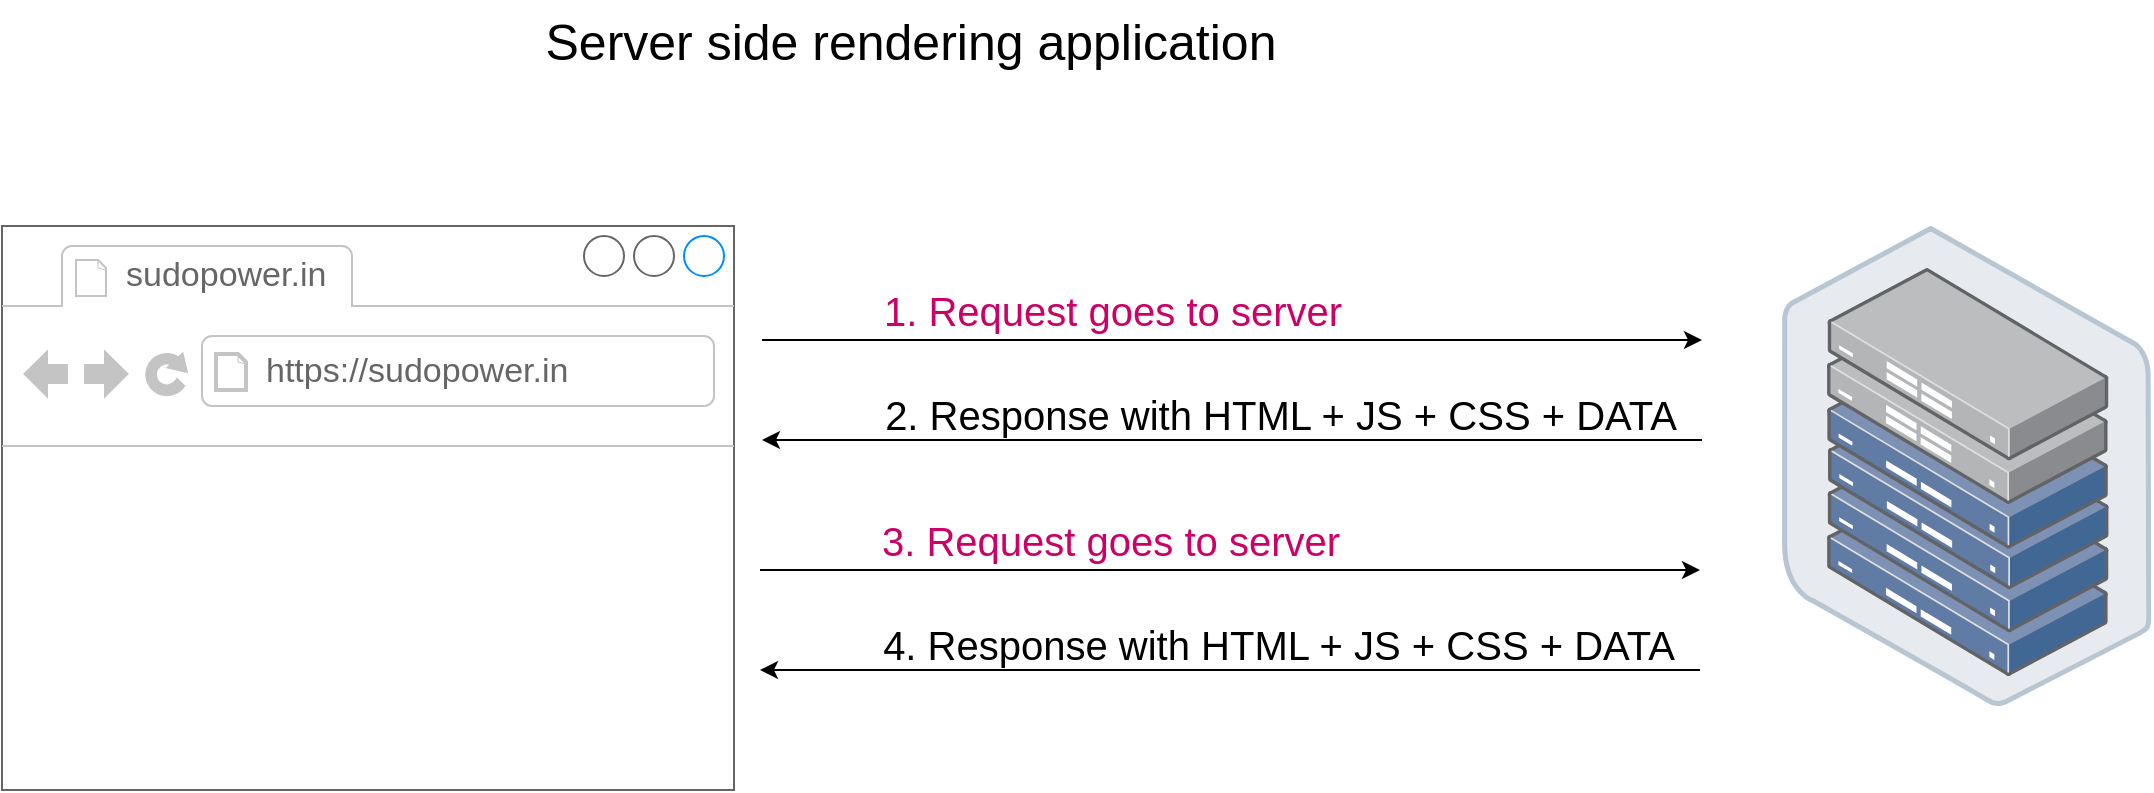 <mxfile version="21.3.7" type="github" pages="2">
  <diagram name="SSR" id="blEORctRzxMHvsubrzqS">
    <mxGraphModel dx="1877" dy="562" grid="1" gridSize="10" guides="1" tooltips="1" connect="1" arrows="1" fold="1" page="1" pageScale="1" pageWidth="827" pageHeight="1169" math="0" shadow="0">
      <root>
        <mxCell id="0" />
        <mxCell id="1" parent="0" />
        <mxCell id="0fjtJMUaQlxDJKlM-bvJ-10" value="Server side rendering application" style="text;html=1;align=center;verticalAlign=middle;resizable=0;points=[];autosize=1;strokeColor=none;fillColor=none;fontSize=25;" vertex="1" parent="1">
          <mxGeometry x="219" y="40" width="390" height="40" as="geometry" />
        </mxCell>
        <mxCell id="HJ9IKvbhu4GFSbHcbOAL-1" value="" style="strokeWidth=1;shadow=0;dashed=0;align=center;html=1;shape=mxgraph.mockup.containers.browserWindow;rSize=0;strokeColor=#666666;strokeColor2=#008cff;strokeColor3=#c4c4c4;mainText=,;recursiveResize=0;" vertex="1" parent="1">
          <mxGeometry x="-40" y="153" width="366" height="282" as="geometry" />
        </mxCell>
        <mxCell id="HJ9IKvbhu4GFSbHcbOAL-2" value="sudopower.in" style="strokeWidth=1;shadow=0;dashed=0;align=center;html=1;shape=mxgraph.mockup.containers.anchor;fontSize=17;fontColor=#666666;align=left;whiteSpace=wrap;" vertex="1" parent="HJ9IKvbhu4GFSbHcbOAL-1">
          <mxGeometry x="60" y="12" width="110" height="26" as="geometry" />
        </mxCell>
        <mxCell id="HJ9IKvbhu4GFSbHcbOAL-3" value="https://sudopower.in" style="strokeWidth=1;shadow=0;dashed=0;align=center;html=1;shape=mxgraph.mockup.containers.anchor;rSize=0;fontSize=17;fontColor=#666666;align=left;" vertex="1" parent="HJ9IKvbhu4GFSbHcbOAL-1">
          <mxGeometry x="130" y="60" width="250" height="26" as="geometry" />
        </mxCell>
        <mxCell id="HJ9IKvbhu4GFSbHcbOAL-4" value="" style="image;points=[];aspect=fixed;html=1;align=center;shadow=0;dashed=0;image=img/lib/allied_telesis/storage/Datacenter_Server_Half_Rack_ToR.svg;" vertex="1" parent="1">
          <mxGeometry x="850" y="153" width="184.71" height="240" as="geometry" />
        </mxCell>
        <mxCell id="HJ9IKvbhu4GFSbHcbOAL-5" value="" style="edgeStyle=none;orthogonalLoop=1;jettySize=auto;html=1;rounded=0;" edge="1" parent="1">
          <mxGeometry width="100" relative="1" as="geometry">
            <mxPoint x="340" y="210" as="sourcePoint" />
            <mxPoint x="810" y="210" as="targetPoint" />
            <Array as="points" />
          </mxGeometry>
        </mxCell>
        <mxCell id="HJ9IKvbhu4GFSbHcbOAL-6" value="1. Request goes to server" style="text;html=1;align=center;verticalAlign=middle;resizable=0;points=[];autosize=1;strokeColor=none;fillColor=none;fontSize=20;fontColor=#CC0066;" vertex="1" parent="1">
          <mxGeometry x="390" y="175" width="250" height="40" as="geometry" />
        </mxCell>
        <mxCell id="HJ9IKvbhu4GFSbHcbOAL-7" value="" style="edgeStyle=none;orthogonalLoop=1;jettySize=auto;html=1;rounded=0;" edge="1" parent="1">
          <mxGeometry width="100" relative="1" as="geometry">
            <mxPoint x="810" y="260" as="sourcePoint" />
            <mxPoint x="340" y="260" as="targetPoint" />
            <Array as="points" />
          </mxGeometry>
        </mxCell>
        <mxCell id="HJ9IKvbhu4GFSbHcbOAL-8" value="2. Response with HTML + JS + CSS + DATA" style="text;html=1;align=center;verticalAlign=middle;resizable=0;points=[];autosize=1;strokeColor=none;fillColor=none;fontSize=20;" vertex="1" parent="1">
          <mxGeometry x="389" y="227" width="420" height="40" as="geometry" />
        </mxCell>
        <mxCell id="B0Eq4lkUk0FV-BTrXMya-1" value="" style="edgeStyle=none;orthogonalLoop=1;jettySize=auto;html=1;rounded=0;" edge="1" parent="1">
          <mxGeometry width="100" relative="1" as="geometry">
            <mxPoint x="339" y="325" as="sourcePoint" />
            <mxPoint x="809" y="325" as="targetPoint" />
            <Array as="points" />
          </mxGeometry>
        </mxCell>
        <mxCell id="B0Eq4lkUk0FV-BTrXMya-2" value="3. Request goes to server" style="text;html=1;align=center;verticalAlign=middle;resizable=0;points=[];autosize=1;strokeColor=none;fillColor=none;fontSize=20;fontColor=#CC0066;" vertex="1" parent="1">
          <mxGeometry x="389" y="290" width="250" height="40" as="geometry" />
        </mxCell>
        <mxCell id="B0Eq4lkUk0FV-BTrXMya-3" value="" style="edgeStyle=none;orthogonalLoop=1;jettySize=auto;html=1;rounded=0;" edge="1" parent="1">
          <mxGeometry width="100" relative="1" as="geometry">
            <mxPoint x="809" y="375" as="sourcePoint" />
            <mxPoint x="339" y="375" as="targetPoint" />
            <Array as="points" />
          </mxGeometry>
        </mxCell>
        <mxCell id="B0Eq4lkUk0FV-BTrXMya-4" value="4. Response with HTML + JS + CSS + DATA" style="text;html=1;align=center;verticalAlign=middle;resizable=0;points=[];autosize=1;strokeColor=none;fillColor=none;fontSize=20;" vertex="1" parent="1">
          <mxGeometry x="388" y="342" width="420" height="40" as="geometry" />
        </mxCell>
      </root>
    </mxGraphModel>
  </diagram>
  <diagram name="SPA" id="zkwdu0WWWYvIS0jxFTU1">
    <mxGraphModel dx="1877" dy="562" grid="1" gridSize="10" guides="1" tooltips="1" connect="1" arrows="1" fold="1" page="1" pageScale="1" pageWidth="827" pageHeight="1169" math="0" shadow="0">
      <root>
        <mxCell id="4LItCW6gLdrNV5Lp0CWC-0" />
        <mxCell id="4LItCW6gLdrNV5Lp0CWC-1" parent="4LItCW6gLdrNV5Lp0CWC-0" />
        <mxCell id="4LItCW6gLdrNV5Lp0CWC-2" value="Server side rendering application" style="text;html=1;align=center;verticalAlign=middle;resizable=0;points=[];autosize=1;strokeColor=none;fillColor=none;fontSize=25;" vertex="1" parent="4LItCW6gLdrNV5Lp0CWC-1">
          <mxGeometry x="219" y="40" width="390" height="40" as="geometry" />
        </mxCell>
        <mxCell id="4LItCW6gLdrNV5Lp0CWC-3" value="" style="strokeWidth=1;shadow=0;dashed=0;align=center;html=1;shape=mxgraph.mockup.containers.browserWindow;rSize=0;strokeColor=#666666;strokeColor2=#008cff;strokeColor3=#c4c4c4;mainText=,;recursiveResize=0;" vertex="1" parent="4LItCW6gLdrNV5Lp0CWC-1">
          <mxGeometry x="-40" y="153" width="366" height="282" as="geometry" />
        </mxCell>
        <mxCell id="4LItCW6gLdrNV5Lp0CWC-4" value="sudopower.in" style="strokeWidth=1;shadow=0;dashed=0;align=center;html=1;shape=mxgraph.mockup.containers.anchor;fontSize=17;fontColor=#666666;align=left;whiteSpace=wrap;" vertex="1" parent="4LItCW6gLdrNV5Lp0CWC-3">
          <mxGeometry x="60" y="12" width="110" height="26" as="geometry" />
        </mxCell>
        <mxCell id="4LItCW6gLdrNV5Lp0CWC-5" value="https://sudopower.in" style="strokeWidth=1;shadow=0;dashed=0;align=center;html=1;shape=mxgraph.mockup.containers.anchor;rSize=0;fontSize=17;fontColor=#666666;align=left;" vertex="1" parent="4LItCW6gLdrNV5Lp0CWC-3">
          <mxGeometry x="130" y="60" width="250" height="26" as="geometry" />
        </mxCell>
        <mxCell id="4LItCW6gLdrNV5Lp0CWC-6" value="" style="image;points=[];aspect=fixed;html=1;align=center;shadow=0;dashed=0;image=img/lib/allied_telesis/storage/Datacenter_Server_Half_Rack_ToR.svg;" vertex="1" parent="4LItCW6gLdrNV5Lp0CWC-1">
          <mxGeometry x="850" y="153" width="184.71" height="240" as="geometry" />
        </mxCell>
        <mxCell id="4LItCW6gLdrNV5Lp0CWC-7" value="" style="edgeStyle=none;orthogonalLoop=1;jettySize=auto;html=1;rounded=0;" edge="1" parent="4LItCW6gLdrNV5Lp0CWC-1">
          <mxGeometry width="100" relative="1" as="geometry">
            <mxPoint x="340" y="210" as="sourcePoint" />
            <mxPoint x="810" y="210" as="targetPoint" />
            <Array as="points" />
          </mxGeometry>
        </mxCell>
        <mxCell id="4LItCW6gLdrNV5Lp0CWC-8" value="1. Request goes to server" style="text;html=1;align=center;verticalAlign=middle;resizable=0;points=[];autosize=1;strokeColor=none;fillColor=none;fontSize=20;fontColor=#CC0066;" vertex="1" parent="4LItCW6gLdrNV5Lp0CWC-1">
          <mxGeometry x="390" y="175" width="250" height="40" as="geometry" />
        </mxCell>
        <mxCell id="4LItCW6gLdrNV5Lp0CWC-9" value="" style="edgeStyle=none;orthogonalLoop=1;jettySize=auto;html=1;rounded=0;" edge="1" parent="4LItCW6gLdrNV5Lp0CWC-1">
          <mxGeometry width="100" relative="1" as="geometry">
            <mxPoint x="810" y="260" as="sourcePoint" />
            <mxPoint x="340" y="260" as="targetPoint" />
            <Array as="points" />
          </mxGeometry>
        </mxCell>
        <mxCell id="4LItCW6gLdrNV5Lp0CWC-10" value="2. Response with HTML + JS + CSS + DATA" style="text;html=1;align=center;verticalAlign=middle;resizable=0;points=[];autosize=1;strokeColor=none;fillColor=none;fontSize=20;" vertex="1" parent="4LItCW6gLdrNV5Lp0CWC-1">
          <mxGeometry x="389" y="227" width="420" height="40" as="geometry" />
        </mxCell>
        <mxCell id="4LItCW6gLdrNV5Lp0CWC-11" value="" style="edgeStyle=none;orthogonalLoop=1;jettySize=auto;html=1;rounded=0;" edge="1" parent="4LItCW6gLdrNV5Lp0CWC-1">
          <mxGeometry width="100" relative="1" as="geometry">
            <mxPoint x="339" y="325" as="sourcePoint" />
            <mxPoint x="809" y="325" as="targetPoint" />
            <Array as="points" />
          </mxGeometry>
        </mxCell>
        <mxCell id="4LItCW6gLdrNV5Lp0CWC-12" value="3. Request goes to server" style="text;html=1;align=center;verticalAlign=middle;resizable=0;points=[];autosize=1;strokeColor=none;fillColor=none;fontSize=20;fontColor=#CC0066;" vertex="1" parent="4LItCW6gLdrNV5Lp0CWC-1">
          <mxGeometry x="389" y="290" width="250" height="40" as="geometry" />
        </mxCell>
        <mxCell id="4LItCW6gLdrNV5Lp0CWC-13" value="" style="edgeStyle=none;orthogonalLoop=1;jettySize=auto;html=1;rounded=0;" edge="1" parent="4LItCW6gLdrNV5Lp0CWC-1">
          <mxGeometry width="100" relative="1" as="geometry">
            <mxPoint x="809" y="375" as="sourcePoint" />
            <mxPoint x="339" y="375" as="targetPoint" />
            <Array as="points" />
          </mxGeometry>
        </mxCell>
        <mxCell id="4LItCW6gLdrNV5Lp0CWC-14" value="4. Response with HTML + JS + CSS + DATA" style="text;html=1;align=center;verticalAlign=middle;resizable=0;points=[];autosize=1;strokeColor=none;fillColor=none;fontSize=20;" vertex="1" parent="4LItCW6gLdrNV5Lp0CWC-1">
          <mxGeometry x="388" y="342" width="420" height="40" as="geometry" />
        </mxCell>
      </root>
    </mxGraphModel>
  </diagram>
</mxfile>
